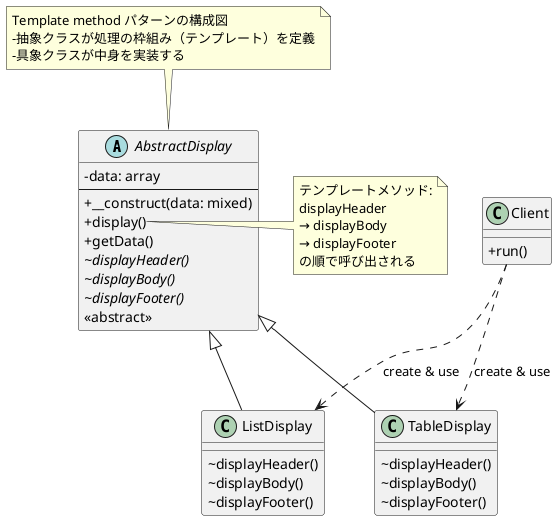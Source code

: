 @startuml template_method_class
skinparam classAttributeIconSize 0

abstract class AbstractDisplay{
  -data: array
  --
  +__construct(data: mixed)
  +display()
  +getData()
  {abstract} ~displayHeader()
  {abstract} ~displayBody()
  {abstract} ~displayFooter()
}

AbstractDisplay : <<abstract>>
note top of AbstractDisplay
  Template method パターンの構成図
  -抽象クラスが処理の枠組み（テンプレート）を定義
  -具象クラスが中身を実装する
end note
note right of AbstractDisplay::display
 テンプレートメソッド:
 displayHeader
 → displayBody
 → displayFooter
 の順で呼び出される
end note

class ListDisplay{
  ~displayHeader()
  ~displayBody()
  ~displayFooter()
}

class TableDisplay{
  ~displayHeader()
  ~displayBody()
  ~displayFooter()
}

class Client{
  +run()
}

AbstractDisplay <|-- ListDisplay
AbstractDisplay <|-- TableDisplay
Client ..> ListDisplay : create & use
Client ..> TableDisplay : create & use
@enduml

